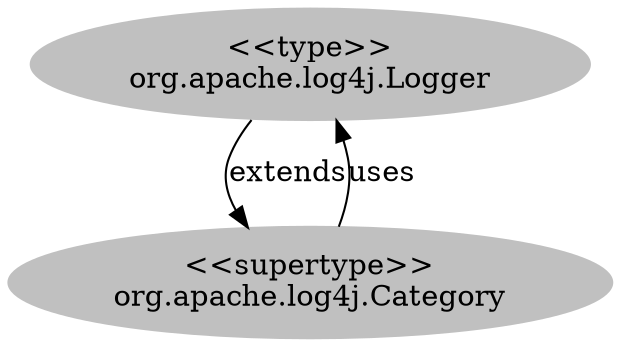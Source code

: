 digraph stk {
	org_apache_log4j_Logger [label="<<type>>
org.apache.log4j.Logger",style=filled,color="grey"];
	org_apache_log4j_Category [label="<<supertype>>
org.apache.log4j.Category",style=filled,color="grey"];
	org_apache_log4j_Logger -> org_apache_log4j_Category [label=extends];
	org_apache_log4j_Category -> org_apache_log4j_Logger [label=uses];
}

